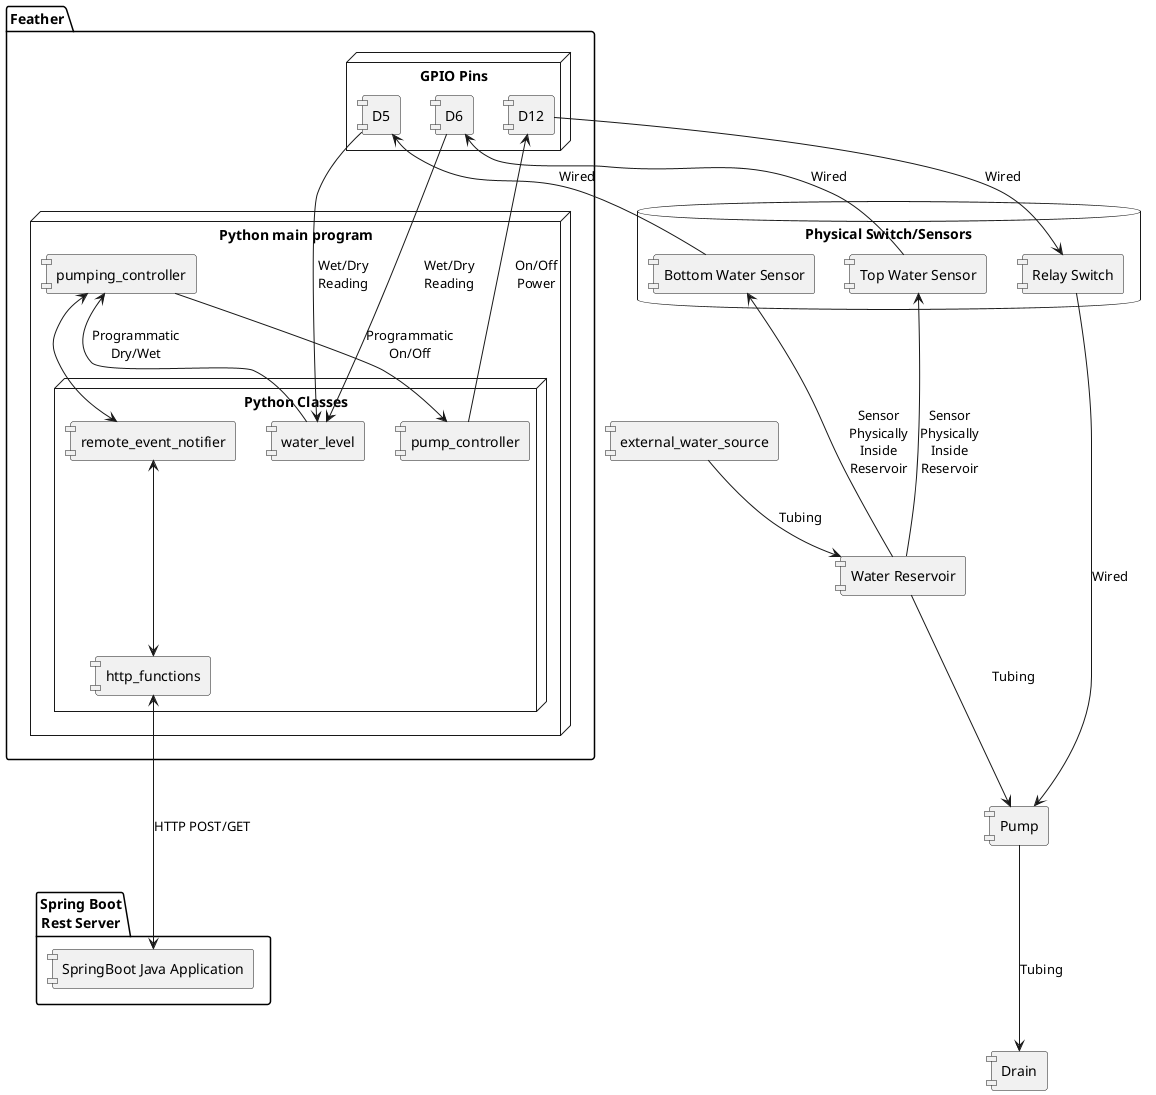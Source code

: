 @startuml
'https://plantuml.com/component-diagram
skinparam componentStyle uml1

[Pump]
[Water Reservoir]
[Drain]

package "Feather" {
   node "GPIO Pins" {
    [D5]
    [D6]
    [D12]
   }
    node "Python main program"{
       [pumping_controller]
       node "Python Classes" {
       [remote_event_notifier]
       [http_functions]
       [pump_controller]
       [water_level]
       }
    }
  [pump_controller] -up-> [D12]:On/Off\nPower
  [water_level] <--up- [D5]:"Wet/Dry\nReading"
  [water_level] <--up- [D6]:"Wet/Dry\nReading"
}

package "Spring Boot\nRest Server" {
  [SpringBoot Java Application]
}


database "Physical Switch/Sensors" {
   [D12]--> [Relay Switch]:Wired
   [Relay Switch]--> [Pump]:Wired
   [D6] <-- [Top Water Sensor]:Wired
   [D5] <-- [Bottom Water Sensor]:Wired
}

[pumping_controller] <--> [remote_event_notifier]
[pumping_controller] --> [pump_controller]:Programmatic\nOn/Off
[pumping_controller] <-- [water_level]:Programmatic\nDry/Wet

[external_water_source]  --> [Water Reservoir]:Tubing

[remote_event_notifier] <--down-> [http_functions]
[http_functions] <--down-> [SpringBoot Java Application]:HTTP POST/GET
[Top Water Sensor] <--down- [Water Reservoir]:Sensor\nPhysically\nInside\nReservoir
[Bottom Water Sensor] <-down- [Water Reservoir]:Sensor\nPhysically\nInside\nReservoir
[Water Reservoir] --down-> [Pump]:Tubing
[Pump] ---> [Drain]:Tubing
@enduml